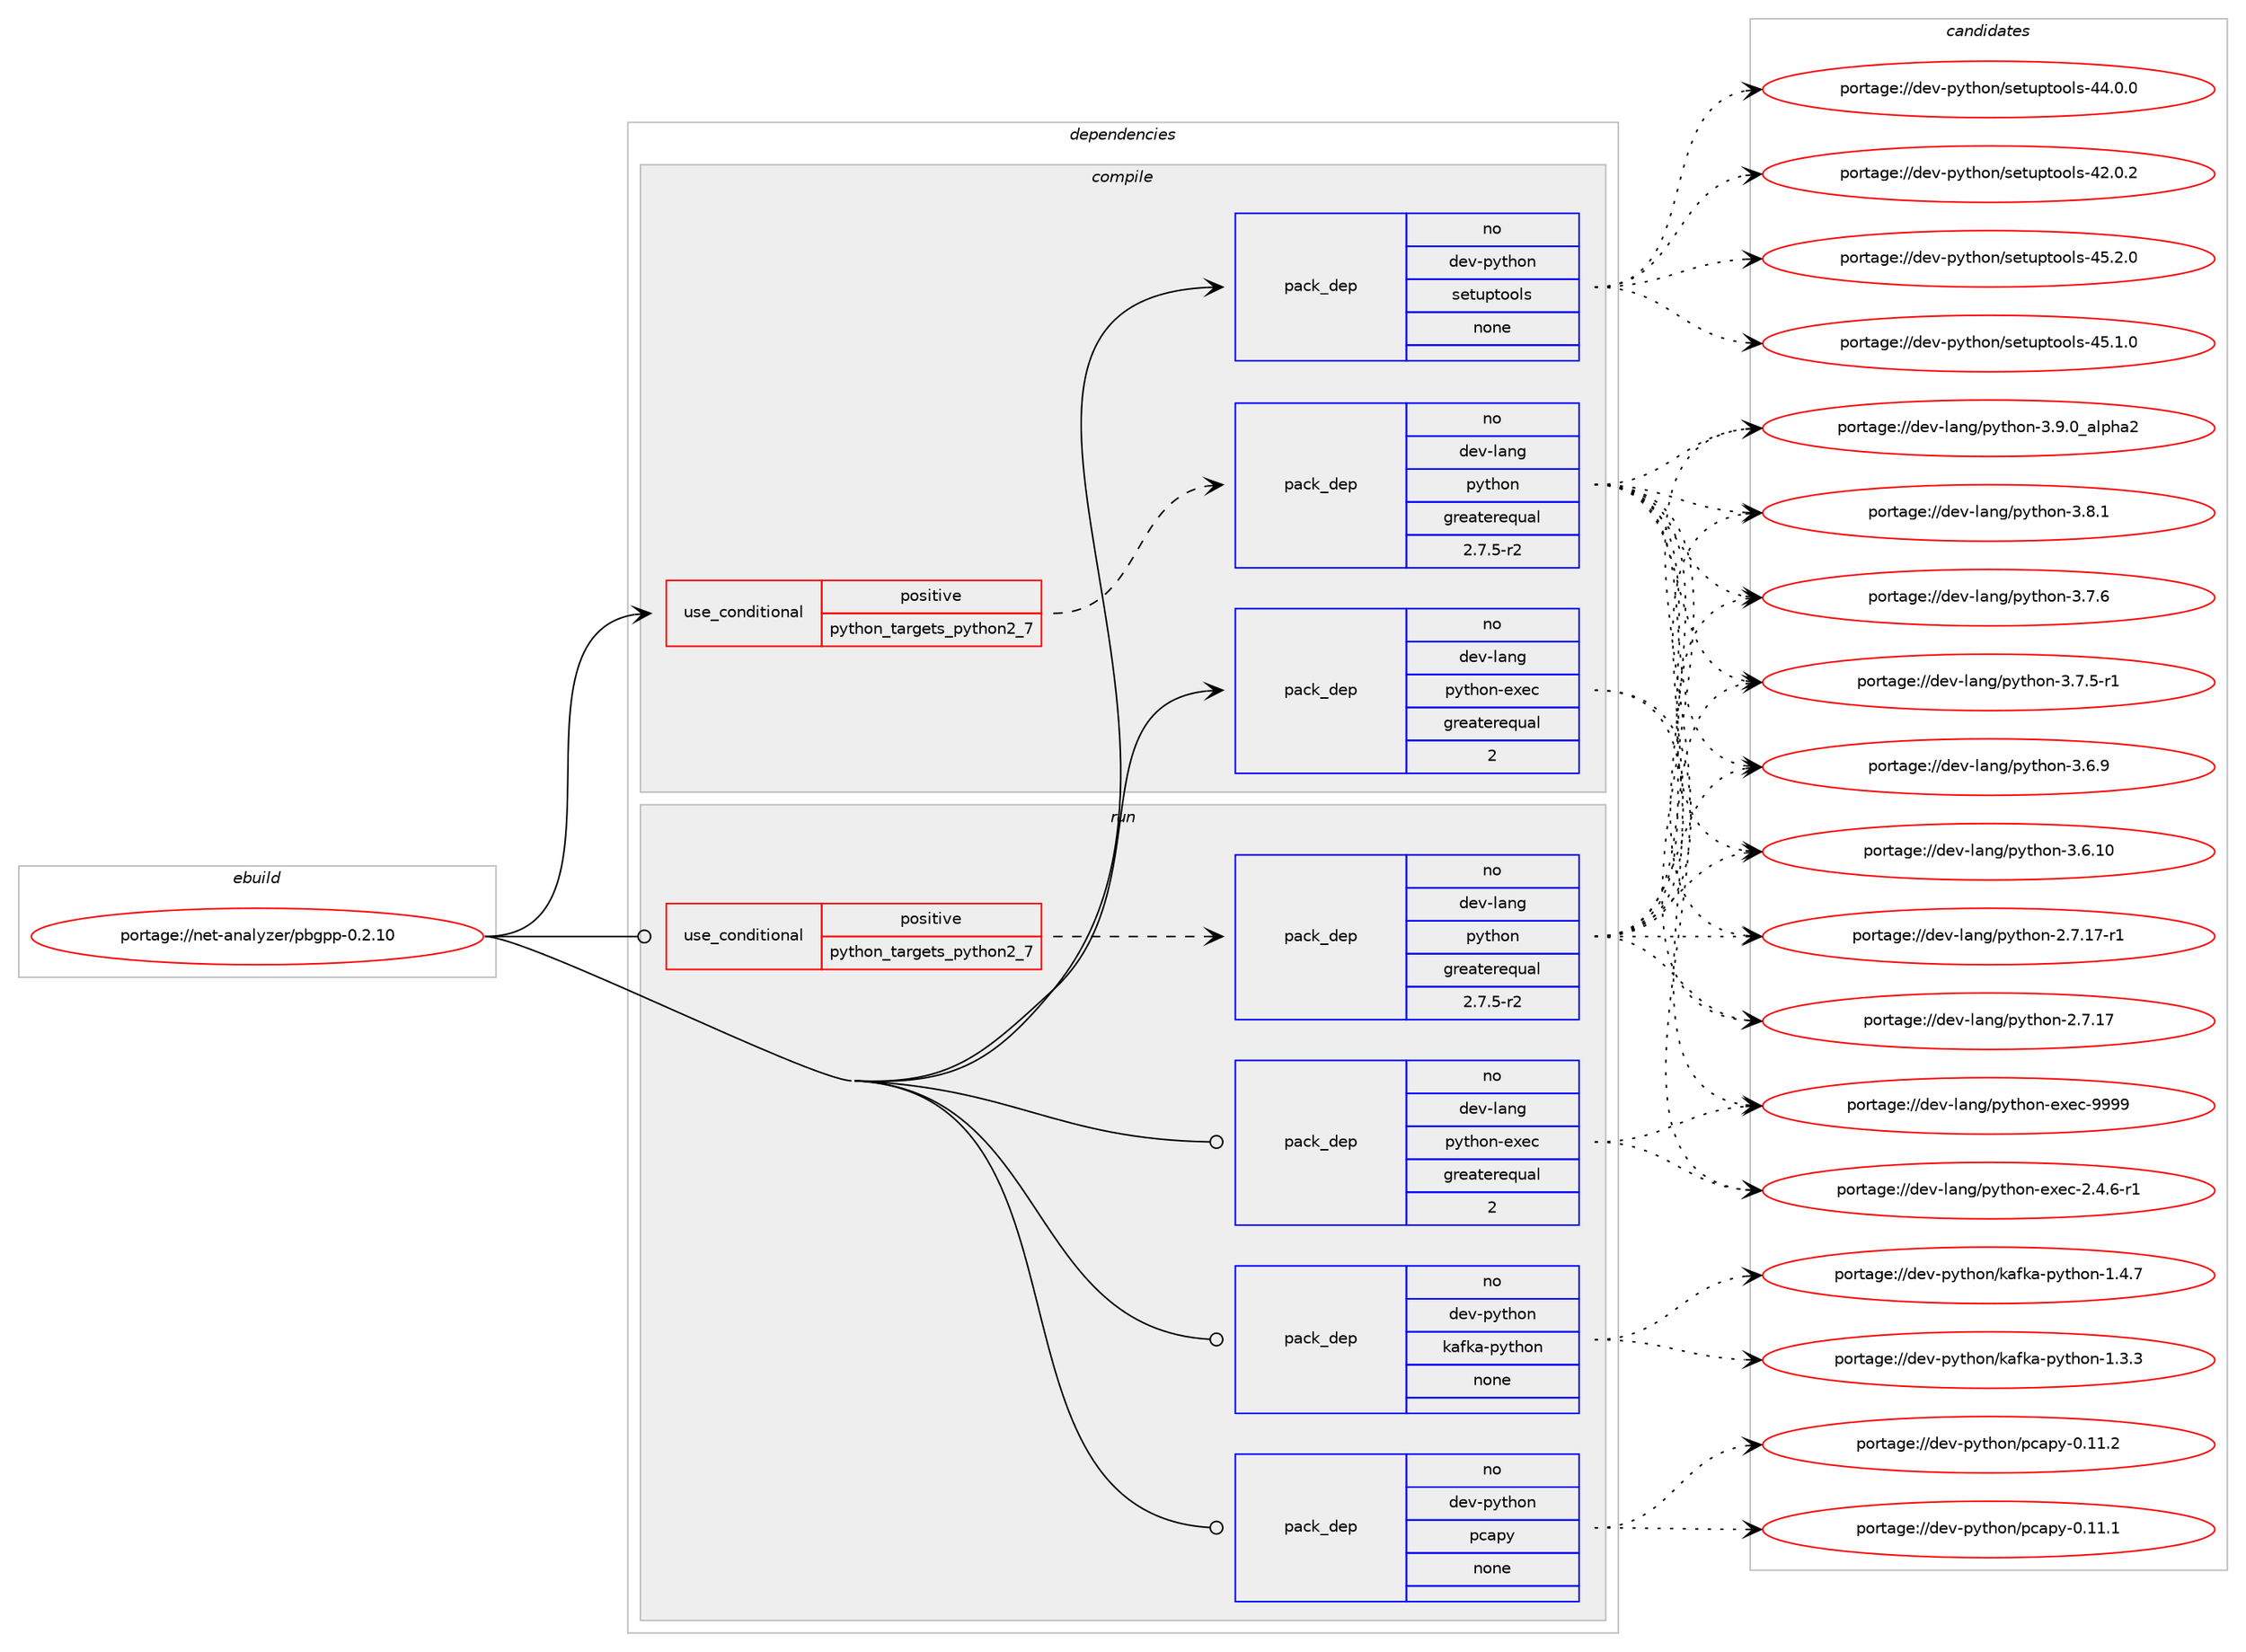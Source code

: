 digraph prolog {

# *************
# Graph options
# *************

newrank=true;
concentrate=true;
compound=true;
graph [rankdir=LR,fontname=Helvetica,fontsize=10,ranksep=1.5];#, ranksep=2.5, nodesep=0.2];
edge  [arrowhead=vee];
node  [fontname=Helvetica,fontsize=10];

# **********
# The ebuild
# **********

subgraph cluster_leftcol {
color=gray;
rank=same;
label=<<i>ebuild</i>>;
id [label="portage://net-analyzer/pbgpp-0.2.10", color=red, width=4, href="../net-analyzer/pbgpp-0.2.10.svg"];
}

# ****************
# The dependencies
# ****************

subgraph cluster_midcol {
color=gray;
label=<<i>dependencies</i>>;
subgraph cluster_compile {
fillcolor="#eeeeee";
style=filled;
label=<<i>compile</i>>;
subgraph cond35479 {
dependency157672 [label=<<TABLE BORDER="0" CELLBORDER="1" CELLSPACING="0" CELLPADDING="4"><TR><TD ROWSPAN="3" CELLPADDING="10">use_conditional</TD></TR><TR><TD>positive</TD></TR><TR><TD>python_targets_python2_7</TD></TR></TABLE>>, shape=none, color=red];
subgraph pack119641 {
dependency157673 [label=<<TABLE BORDER="0" CELLBORDER="1" CELLSPACING="0" CELLPADDING="4" WIDTH="220"><TR><TD ROWSPAN="6" CELLPADDING="30">pack_dep</TD></TR><TR><TD WIDTH="110">no</TD></TR><TR><TD>dev-lang</TD></TR><TR><TD>python</TD></TR><TR><TD>greaterequal</TD></TR><TR><TD>2.7.5-r2</TD></TR></TABLE>>, shape=none, color=blue];
}
dependency157672:e -> dependency157673:w [weight=20,style="dashed",arrowhead="vee"];
}
id:e -> dependency157672:w [weight=20,style="solid",arrowhead="vee"];
subgraph pack119642 {
dependency157674 [label=<<TABLE BORDER="0" CELLBORDER="1" CELLSPACING="0" CELLPADDING="4" WIDTH="220"><TR><TD ROWSPAN="6" CELLPADDING="30">pack_dep</TD></TR><TR><TD WIDTH="110">no</TD></TR><TR><TD>dev-lang</TD></TR><TR><TD>python-exec</TD></TR><TR><TD>greaterequal</TD></TR><TR><TD>2</TD></TR></TABLE>>, shape=none, color=blue];
}
id:e -> dependency157674:w [weight=20,style="solid",arrowhead="vee"];
subgraph pack119643 {
dependency157675 [label=<<TABLE BORDER="0" CELLBORDER="1" CELLSPACING="0" CELLPADDING="4" WIDTH="220"><TR><TD ROWSPAN="6" CELLPADDING="30">pack_dep</TD></TR><TR><TD WIDTH="110">no</TD></TR><TR><TD>dev-python</TD></TR><TR><TD>setuptools</TD></TR><TR><TD>none</TD></TR><TR><TD></TD></TR></TABLE>>, shape=none, color=blue];
}
id:e -> dependency157675:w [weight=20,style="solid",arrowhead="vee"];
}
subgraph cluster_compileandrun {
fillcolor="#eeeeee";
style=filled;
label=<<i>compile and run</i>>;
}
subgraph cluster_run {
fillcolor="#eeeeee";
style=filled;
label=<<i>run</i>>;
subgraph cond35480 {
dependency157676 [label=<<TABLE BORDER="0" CELLBORDER="1" CELLSPACING="0" CELLPADDING="4"><TR><TD ROWSPAN="3" CELLPADDING="10">use_conditional</TD></TR><TR><TD>positive</TD></TR><TR><TD>python_targets_python2_7</TD></TR></TABLE>>, shape=none, color=red];
subgraph pack119644 {
dependency157677 [label=<<TABLE BORDER="0" CELLBORDER="1" CELLSPACING="0" CELLPADDING="4" WIDTH="220"><TR><TD ROWSPAN="6" CELLPADDING="30">pack_dep</TD></TR><TR><TD WIDTH="110">no</TD></TR><TR><TD>dev-lang</TD></TR><TR><TD>python</TD></TR><TR><TD>greaterequal</TD></TR><TR><TD>2.7.5-r2</TD></TR></TABLE>>, shape=none, color=blue];
}
dependency157676:e -> dependency157677:w [weight=20,style="dashed",arrowhead="vee"];
}
id:e -> dependency157676:w [weight=20,style="solid",arrowhead="odot"];
subgraph pack119645 {
dependency157678 [label=<<TABLE BORDER="0" CELLBORDER="1" CELLSPACING="0" CELLPADDING="4" WIDTH="220"><TR><TD ROWSPAN="6" CELLPADDING="30">pack_dep</TD></TR><TR><TD WIDTH="110">no</TD></TR><TR><TD>dev-lang</TD></TR><TR><TD>python-exec</TD></TR><TR><TD>greaterequal</TD></TR><TR><TD>2</TD></TR></TABLE>>, shape=none, color=blue];
}
id:e -> dependency157678:w [weight=20,style="solid",arrowhead="odot"];
subgraph pack119646 {
dependency157679 [label=<<TABLE BORDER="0" CELLBORDER="1" CELLSPACING="0" CELLPADDING="4" WIDTH="220"><TR><TD ROWSPAN="6" CELLPADDING="30">pack_dep</TD></TR><TR><TD WIDTH="110">no</TD></TR><TR><TD>dev-python</TD></TR><TR><TD>kafka-python</TD></TR><TR><TD>none</TD></TR><TR><TD></TD></TR></TABLE>>, shape=none, color=blue];
}
id:e -> dependency157679:w [weight=20,style="solid",arrowhead="odot"];
subgraph pack119647 {
dependency157680 [label=<<TABLE BORDER="0" CELLBORDER="1" CELLSPACING="0" CELLPADDING="4" WIDTH="220"><TR><TD ROWSPAN="6" CELLPADDING="30">pack_dep</TD></TR><TR><TD WIDTH="110">no</TD></TR><TR><TD>dev-python</TD></TR><TR><TD>pcapy</TD></TR><TR><TD>none</TD></TR><TR><TD></TD></TR></TABLE>>, shape=none, color=blue];
}
id:e -> dependency157680:w [weight=20,style="solid",arrowhead="odot"];
}
}

# **************
# The candidates
# **************

subgraph cluster_choices {
rank=same;
color=gray;
label=<<i>candidates</i>>;

subgraph choice119641 {
color=black;
nodesep=1;
choice10010111845108971101034711212111610411111045514657464895971081121049750 [label="portage://dev-lang/python-3.9.0_alpha2", color=red, width=4,href="../dev-lang/python-3.9.0_alpha2.svg"];
choice100101118451089711010347112121116104111110455146564649 [label="portage://dev-lang/python-3.8.1", color=red, width=4,href="../dev-lang/python-3.8.1.svg"];
choice100101118451089711010347112121116104111110455146554654 [label="portage://dev-lang/python-3.7.6", color=red, width=4,href="../dev-lang/python-3.7.6.svg"];
choice1001011184510897110103471121211161041111104551465546534511449 [label="portage://dev-lang/python-3.7.5-r1", color=red, width=4,href="../dev-lang/python-3.7.5-r1.svg"];
choice100101118451089711010347112121116104111110455146544657 [label="portage://dev-lang/python-3.6.9", color=red, width=4,href="../dev-lang/python-3.6.9.svg"];
choice10010111845108971101034711212111610411111045514654464948 [label="portage://dev-lang/python-3.6.10", color=red, width=4,href="../dev-lang/python-3.6.10.svg"];
choice100101118451089711010347112121116104111110455046554649554511449 [label="portage://dev-lang/python-2.7.17-r1", color=red, width=4,href="../dev-lang/python-2.7.17-r1.svg"];
choice10010111845108971101034711212111610411111045504655464955 [label="portage://dev-lang/python-2.7.17", color=red, width=4,href="../dev-lang/python-2.7.17.svg"];
dependency157673:e -> choice10010111845108971101034711212111610411111045514657464895971081121049750:w [style=dotted,weight="100"];
dependency157673:e -> choice100101118451089711010347112121116104111110455146564649:w [style=dotted,weight="100"];
dependency157673:e -> choice100101118451089711010347112121116104111110455146554654:w [style=dotted,weight="100"];
dependency157673:e -> choice1001011184510897110103471121211161041111104551465546534511449:w [style=dotted,weight="100"];
dependency157673:e -> choice100101118451089711010347112121116104111110455146544657:w [style=dotted,weight="100"];
dependency157673:e -> choice10010111845108971101034711212111610411111045514654464948:w [style=dotted,weight="100"];
dependency157673:e -> choice100101118451089711010347112121116104111110455046554649554511449:w [style=dotted,weight="100"];
dependency157673:e -> choice10010111845108971101034711212111610411111045504655464955:w [style=dotted,weight="100"];
}
subgraph choice119642 {
color=black;
nodesep=1;
choice10010111845108971101034711212111610411111045101120101994557575757 [label="portage://dev-lang/python-exec-9999", color=red, width=4,href="../dev-lang/python-exec-9999.svg"];
choice10010111845108971101034711212111610411111045101120101994550465246544511449 [label="portage://dev-lang/python-exec-2.4.6-r1", color=red, width=4,href="../dev-lang/python-exec-2.4.6-r1.svg"];
dependency157674:e -> choice10010111845108971101034711212111610411111045101120101994557575757:w [style=dotted,weight="100"];
dependency157674:e -> choice10010111845108971101034711212111610411111045101120101994550465246544511449:w [style=dotted,weight="100"];
}
subgraph choice119643 {
color=black;
nodesep=1;
choice100101118451121211161041111104711510111611711211611111110811545525346504648 [label="portage://dev-python/setuptools-45.2.0", color=red, width=4,href="../dev-python/setuptools-45.2.0.svg"];
choice100101118451121211161041111104711510111611711211611111110811545525346494648 [label="portage://dev-python/setuptools-45.1.0", color=red, width=4,href="../dev-python/setuptools-45.1.0.svg"];
choice100101118451121211161041111104711510111611711211611111110811545525246484648 [label="portage://dev-python/setuptools-44.0.0", color=red, width=4,href="../dev-python/setuptools-44.0.0.svg"];
choice100101118451121211161041111104711510111611711211611111110811545525046484650 [label="portage://dev-python/setuptools-42.0.2", color=red, width=4,href="../dev-python/setuptools-42.0.2.svg"];
dependency157675:e -> choice100101118451121211161041111104711510111611711211611111110811545525346504648:w [style=dotted,weight="100"];
dependency157675:e -> choice100101118451121211161041111104711510111611711211611111110811545525346494648:w [style=dotted,weight="100"];
dependency157675:e -> choice100101118451121211161041111104711510111611711211611111110811545525246484648:w [style=dotted,weight="100"];
dependency157675:e -> choice100101118451121211161041111104711510111611711211611111110811545525046484650:w [style=dotted,weight="100"];
}
subgraph choice119644 {
color=black;
nodesep=1;
choice10010111845108971101034711212111610411111045514657464895971081121049750 [label="portage://dev-lang/python-3.9.0_alpha2", color=red, width=4,href="../dev-lang/python-3.9.0_alpha2.svg"];
choice100101118451089711010347112121116104111110455146564649 [label="portage://dev-lang/python-3.8.1", color=red, width=4,href="../dev-lang/python-3.8.1.svg"];
choice100101118451089711010347112121116104111110455146554654 [label="portage://dev-lang/python-3.7.6", color=red, width=4,href="../dev-lang/python-3.7.6.svg"];
choice1001011184510897110103471121211161041111104551465546534511449 [label="portage://dev-lang/python-3.7.5-r1", color=red, width=4,href="../dev-lang/python-3.7.5-r1.svg"];
choice100101118451089711010347112121116104111110455146544657 [label="portage://dev-lang/python-3.6.9", color=red, width=4,href="../dev-lang/python-3.6.9.svg"];
choice10010111845108971101034711212111610411111045514654464948 [label="portage://dev-lang/python-3.6.10", color=red, width=4,href="../dev-lang/python-3.6.10.svg"];
choice100101118451089711010347112121116104111110455046554649554511449 [label="portage://dev-lang/python-2.7.17-r1", color=red, width=4,href="../dev-lang/python-2.7.17-r1.svg"];
choice10010111845108971101034711212111610411111045504655464955 [label="portage://dev-lang/python-2.7.17", color=red, width=4,href="../dev-lang/python-2.7.17.svg"];
dependency157677:e -> choice10010111845108971101034711212111610411111045514657464895971081121049750:w [style=dotted,weight="100"];
dependency157677:e -> choice100101118451089711010347112121116104111110455146564649:w [style=dotted,weight="100"];
dependency157677:e -> choice100101118451089711010347112121116104111110455146554654:w [style=dotted,weight="100"];
dependency157677:e -> choice1001011184510897110103471121211161041111104551465546534511449:w [style=dotted,weight="100"];
dependency157677:e -> choice100101118451089711010347112121116104111110455146544657:w [style=dotted,weight="100"];
dependency157677:e -> choice10010111845108971101034711212111610411111045514654464948:w [style=dotted,weight="100"];
dependency157677:e -> choice100101118451089711010347112121116104111110455046554649554511449:w [style=dotted,weight="100"];
dependency157677:e -> choice10010111845108971101034711212111610411111045504655464955:w [style=dotted,weight="100"];
}
subgraph choice119645 {
color=black;
nodesep=1;
choice10010111845108971101034711212111610411111045101120101994557575757 [label="portage://dev-lang/python-exec-9999", color=red, width=4,href="../dev-lang/python-exec-9999.svg"];
choice10010111845108971101034711212111610411111045101120101994550465246544511449 [label="portage://dev-lang/python-exec-2.4.6-r1", color=red, width=4,href="../dev-lang/python-exec-2.4.6-r1.svg"];
dependency157678:e -> choice10010111845108971101034711212111610411111045101120101994557575757:w [style=dotted,weight="100"];
dependency157678:e -> choice10010111845108971101034711212111610411111045101120101994550465246544511449:w [style=dotted,weight="100"];
}
subgraph choice119646 {
color=black;
nodesep=1;
choice1001011184511212111610411111047107971021079745112121116104111110454946524655 [label="portage://dev-python/kafka-python-1.4.7", color=red, width=4,href="../dev-python/kafka-python-1.4.7.svg"];
choice1001011184511212111610411111047107971021079745112121116104111110454946514651 [label="portage://dev-python/kafka-python-1.3.3", color=red, width=4,href="../dev-python/kafka-python-1.3.3.svg"];
dependency157679:e -> choice1001011184511212111610411111047107971021079745112121116104111110454946524655:w [style=dotted,weight="100"];
dependency157679:e -> choice1001011184511212111610411111047107971021079745112121116104111110454946514651:w [style=dotted,weight="100"];
}
subgraph choice119647 {
color=black;
nodesep=1;
choice1001011184511212111610411111047112999711212145484649494650 [label="portage://dev-python/pcapy-0.11.2", color=red, width=4,href="../dev-python/pcapy-0.11.2.svg"];
choice1001011184511212111610411111047112999711212145484649494649 [label="portage://dev-python/pcapy-0.11.1", color=red, width=4,href="../dev-python/pcapy-0.11.1.svg"];
dependency157680:e -> choice1001011184511212111610411111047112999711212145484649494650:w [style=dotted,weight="100"];
dependency157680:e -> choice1001011184511212111610411111047112999711212145484649494649:w [style=dotted,weight="100"];
}
}

}
